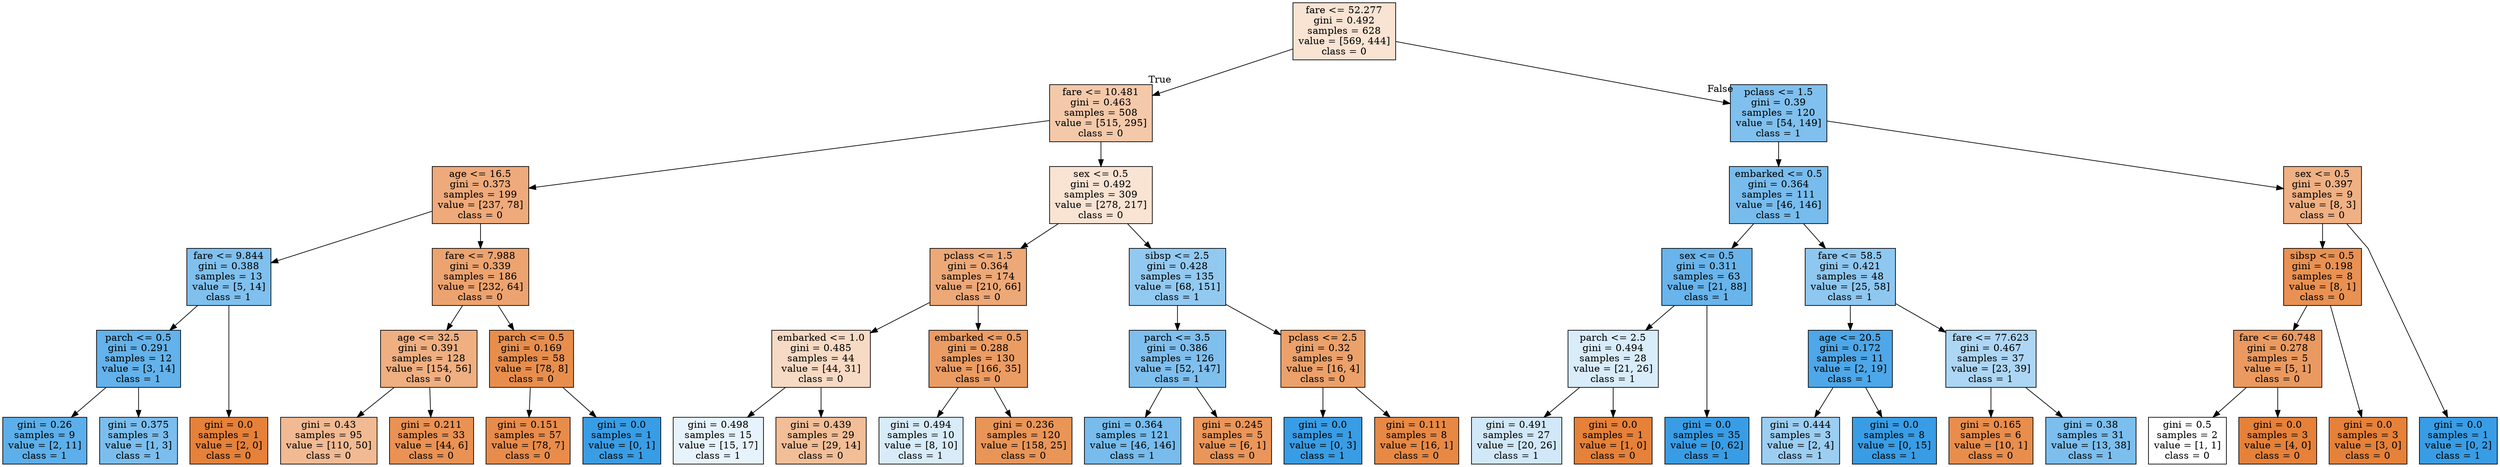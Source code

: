 digraph Tree {
node [shape=box, style="filled", color="black"] ;
graph [ranksep=equally, splines=polyline] ;
0 [label="fare <= 52.277\ngini = 0.492\nsamples = 628\nvalue = [569, 444]\nclass = 0", fillcolor="#e5813938"] ;
1 [label="fare <= 10.481\ngini = 0.463\nsamples = 508\nvalue = [515, 295]\nclass = 0", fillcolor="#e581396d"] ;
0 -> 1 [labeldistance=2.5, labelangle=45, headlabel="True"] ;
2 [label="age <= 16.5\ngini = 0.373\nsamples = 199\nvalue = [237, 78]\nclass = 0", fillcolor="#e58139ab"] ;
1 -> 2 ;
3 [label="fare <= 9.844\ngini = 0.388\nsamples = 13\nvalue = [5, 14]\nclass = 1", fillcolor="#399de5a4"] ;
2 -> 3 ;
4 [label="parch <= 0.5\ngini = 0.291\nsamples = 12\nvalue = [3, 14]\nclass = 1", fillcolor="#399de5c8"] ;
3 -> 4 ;
5 [label="gini = 0.26\nsamples = 9\nvalue = [2, 11]\nclass = 1", fillcolor="#399de5d1"] ;
4 -> 5 ;
6 [label="gini = 0.375\nsamples = 3\nvalue = [1, 3]\nclass = 1", fillcolor="#399de5aa"] ;
4 -> 6 ;
7 [label="gini = 0.0\nsamples = 1\nvalue = [2, 0]\nclass = 0", fillcolor="#e58139ff"] ;
3 -> 7 ;
8 [label="fare <= 7.988\ngini = 0.339\nsamples = 186\nvalue = [232, 64]\nclass = 0", fillcolor="#e58139b9"] ;
2 -> 8 ;
9 [label="age <= 32.5\ngini = 0.391\nsamples = 128\nvalue = [154, 56]\nclass = 0", fillcolor="#e58139a2"] ;
8 -> 9 ;
10 [label="gini = 0.43\nsamples = 95\nvalue = [110, 50]\nclass = 0", fillcolor="#e581398b"] ;
9 -> 10 ;
11 [label="gini = 0.211\nsamples = 33\nvalue = [44, 6]\nclass = 0", fillcolor="#e58139dc"] ;
9 -> 11 ;
12 [label="parch <= 0.5\ngini = 0.169\nsamples = 58\nvalue = [78, 8]\nclass = 0", fillcolor="#e58139e5"] ;
8 -> 12 ;
13 [label="gini = 0.151\nsamples = 57\nvalue = [78, 7]\nclass = 0", fillcolor="#e58139e8"] ;
12 -> 13 ;
14 [label="gini = 0.0\nsamples = 1\nvalue = [0, 1]\nclass = 1", fillcolor="#399de5ff"] ;
12 -> 14 ;
15 [label="sex <= 0.5\ngini = 0.492\nsamples = 309\nvalue = [278, 217]\nclass = 0", fillcolor="#e5813938"] ;
1 -> 15 ;
16 [label="pclass <= 1.5\ngini = 0.364\nsamples = 174\nvalue = [210, 66]\nclass = 0", fillcolor="#e58139af"] ;
15 -> 16 ;
17 [label="embarked <= 1.0\ngini = 0.485\nsamples = 44\nvalue = [44, 31]\nclass = 0", fillcolor="#e581394b"] ;
16 -> 17 ;
18 [label="gini = 0.498\nsamples = 15\nvalue = [15, 17]\nclass = 1", fillcolor="#399de51e"] ;
17 -> 18 ;
19 [label="gini = 0.439\nsamples = 29\nvalue = [29, 14]\nclass = 0", fillcolor="#e5813984"] ;
17 -> 19 ;
20 [label="embarked <= 0.5\ngini = 0.288\nsamples = 130\nvalue = [166, 35]\nclass = 0", fillcolor="#e58139c9"] ;
16 -> 20 ;
21 [label="gini = 0.494\nsamples = 10\nvalue = [8, 10]\nclass = 1", fillcolor="#399de533"] ;
20 -> 21 ;
22 [label="gini = 0.236\nsamples = 120\nvalue = [158, 25]\nclass = 0", fillcolor="#e58139d7"] ;
20 -> 22 ;
23 [label="sibsp <= 2.5\ngini = 0.428\nsamples = 135\nvalue = [68, 151]\nclass = 1", fillcolor="#399de58c"] ;
15 -> 23 ;
24 [label="parch <= 3.5\ngini = 0.386\nsamples = 126\nvalue = [52, 147]\nclass = 1", fillcolor="#399de5a5"] ;
23 -> 24 ;
25 [label="gini = 0.364\nsamples = 121\nvalue = [46, 146]\nclass = 1", fillcolor="#399de5af"] ;
24 -> 25 ;
26 [label="gini = 0.245\nsamples = 5\nvalue = [6, 1]\nclass = 0", fillcolor="#e58139d4"] ;
24 -> 26 ;
27 [label="pclass <= 2.5\ngini = 0.32\nsamples = 9\nvalue = [16, 4]\nclass = 0", fillcolor="#e58139bf"] ;
23 -> 27 ;
28 [label="gini = 0.0\nsamples = 1\nvalue = [0, 3]\nclass = 1", fillcolor="#399de5ff"] ;
27 -> 28 ;
29 [label="gini = 0.111\nsamples = 8\nvalue = [16, 1]\nclass = 0", fillcolor="#e58139ef"] ;
27 -> 29 ;
30 [label="pclass <= 1.5\ngini = 0.39\nsamples = 120\nvalue = [54, 149]\nclass = 1", fillcolor="#399de5a3"] ;
0 -> 30 [labeldistance=2.5, labelangle=-45, headlabel="False"] ;
31 [label="embarked <= 0.5\ngini = 0.364\nsamples = 111\nvalue = [46, 146]\nclass = 1", fillcolor="#399de5af"] ;
30 -> 31 ;
32 [label="sex <= 0.5\ngini = 0.311\nsamples = 63\nvalue = [21, 88]\nclass = 1", fillcolor="#399de5c2"] ;
31 -> 32 ;
33 [label="parch <= 2.5\ngini = 0.494\nsamples = 28\nvalue = [21, 26]\nclass = 1", fillcolor="#399de531"] ;
32 -> 33 ;
34 [label="gini = 0.491\nsamples = 27\nvalue = [20, 26]\nclass = 1", fillcolor="#399de53b"] ;
33 -> 34 ;
35 [label="gini = 0.0\nsamples = 1\nvalue = [1, 0]\nclass = 0", fillcolor="#e58139ff"] ;
33 -> 35 ;
36 [label="gini = 0.0\nsamples = 35\nvalue = [0, 62]\nclass = 1", fillcolor="#399de5ff"] ;
32 -> 36 ;
37 [label="fare <= 58.5\ngini = 0.421\nsamples = 48\nvalue = [25, 58]\nclass = 1", fillcolor="#399de591"] ;
31 -> 37 ;
38 [label="age <= 20.5\ngini = 0.172\nsamples = 11\nvalue = [2, 19]\nclass = 1", fillcolor="#399de5e4"] ;
37 -> 38 ;
39 [label="gini = 0.444\nsamples = 3\nvalue = [2, 4]\nclass = 1", fillcolor="#399de57f"] ;
38 -> 39 ;
40 [label="gini = 0.0\nsamples = 8\nvalue = [0, 15]\nclass = 1", fillcolor="#399de5ff"] ;
38 -> 40 ;
41 [label="fare <= 77.623\ngini = 0.467\nsamples = 37\nvalue = [23, 39]\nclass = 1", fillcolor="#399de569"] ;
37 -> 41 ;
42 [label="gini = 0.165\nsamples = 6\nvalue = [10, 1]\nclass = 0", fillcolor="#e58139e6"] ;
41 -> 42 ;
43 [label="gini = 0.38\nsamples = 31\nvalue = [13, 38]\nclass = 1", fillcolor="#399de5a8"] ;
41 -> 43 ;
44 [label="sex <= 0.5\ngini = 0.397\nsamples = 9\nvalue = [8, 3]\nclass = 0", fillcolor="#e581399f"] ;
30 -> 44 ;
45 [label="sibsp <= 0.5\ngini = 0.198\nsamples = 8\nvalue = [8, 1]\nclass = 0", fillcolor="#e58139df"] ;
44 -> 45 ;
46 [label="fare <= 60.748\ngini = 0.278\nsamples = 5\nvalue = [5, 1]\nclass = 0", fillcolor="#e58139cc"] ;
45 -> 46 ;
47 [label="gini = 0.5\nsamples = 2\nvalue = [1, 1]\nclass = 0", fillcolor="#e5813900"] ;
46 -> 47 ;
48 [label="gini = 0.0\nsamples = 3\nvalue = [4, 0]\nclass = 0", fillcolor="#e58139ff"] ;
46 -> 48 ;
49 [label="gini = 0.0\nsamples = 3\nvalue = [3, 0]\nclass = 0", fillcolor="#e58139ff"] ;
45 -> 49 ;
50 [label="gini = 0.0\nsamples = 1\nvalue = [0, 2]\nclass = 1", fillcolor="#399de5ff"] ;
44 -> 50 ;
{rank=same ; 0} ;
{rank=same ; 1; 30} ;
{rank=same ; 2; 15; 31; 44} ;
{rank=same ; 3; 8; 16; 23; 32; 37; 45} ;
{rank=same ; 4; 9; 12; 17; 20; 24; 27; 33; 38; 41; 46} ;
{rank=same ; 5; 6; 7; 10; 11; 13; 14; 18; 19; 21; 22; 25; 26; 28; 29; 34; 35; 36; 39; 40; 42; 43; 47; 48; 49; 50} ;
}